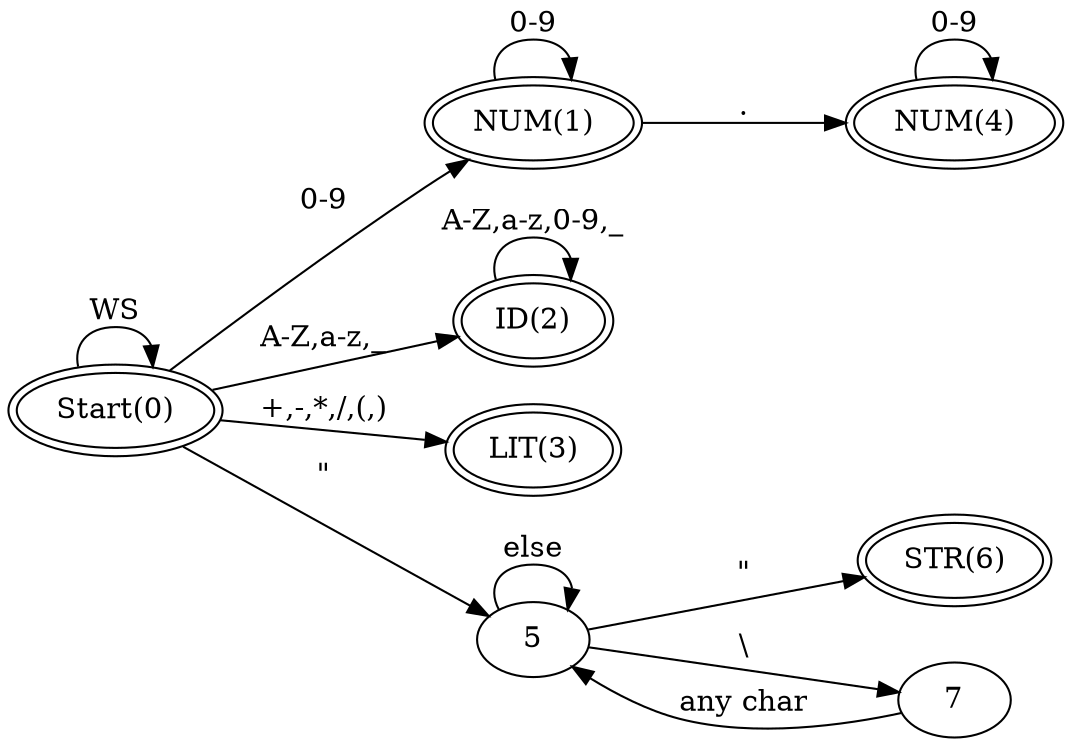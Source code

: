 
digraph G {
    rankdir="LR";
    node [shape=ellipse, peripheries=1];

    0[label="Start(0)",  peripheries=2]
    1[label="NUM(1)",  peripheries=2]
    2[label="ID(2)",  peripheries=2]
    3[label="LIT(3)",  peripheries=2]
    4[label="NUM(4)",  peripheries=2]
    6[label="STR(6)",  peripheries=2]
    
 
    0 -> 2[label="A-Z,a-z,_"];
    0 -> 1[label="0-9"];
    0 -> 3[label="+,-,*,/,(,)"];
    0 -> 0[label="WS"];
    0 -> 5[label="\""]

    2 ->2[label="A-Z,a-z,0-9,_"];

    1 -> 1[label="0-9"];
    1 -> 4[label="."];

    4 -> 4[label="0-9"];

    5 -> 5[label="else"]
    5 -> 6[label="\""]
    5 -> 7[label="\\"]
    7 -> 5[label="any char"]

}